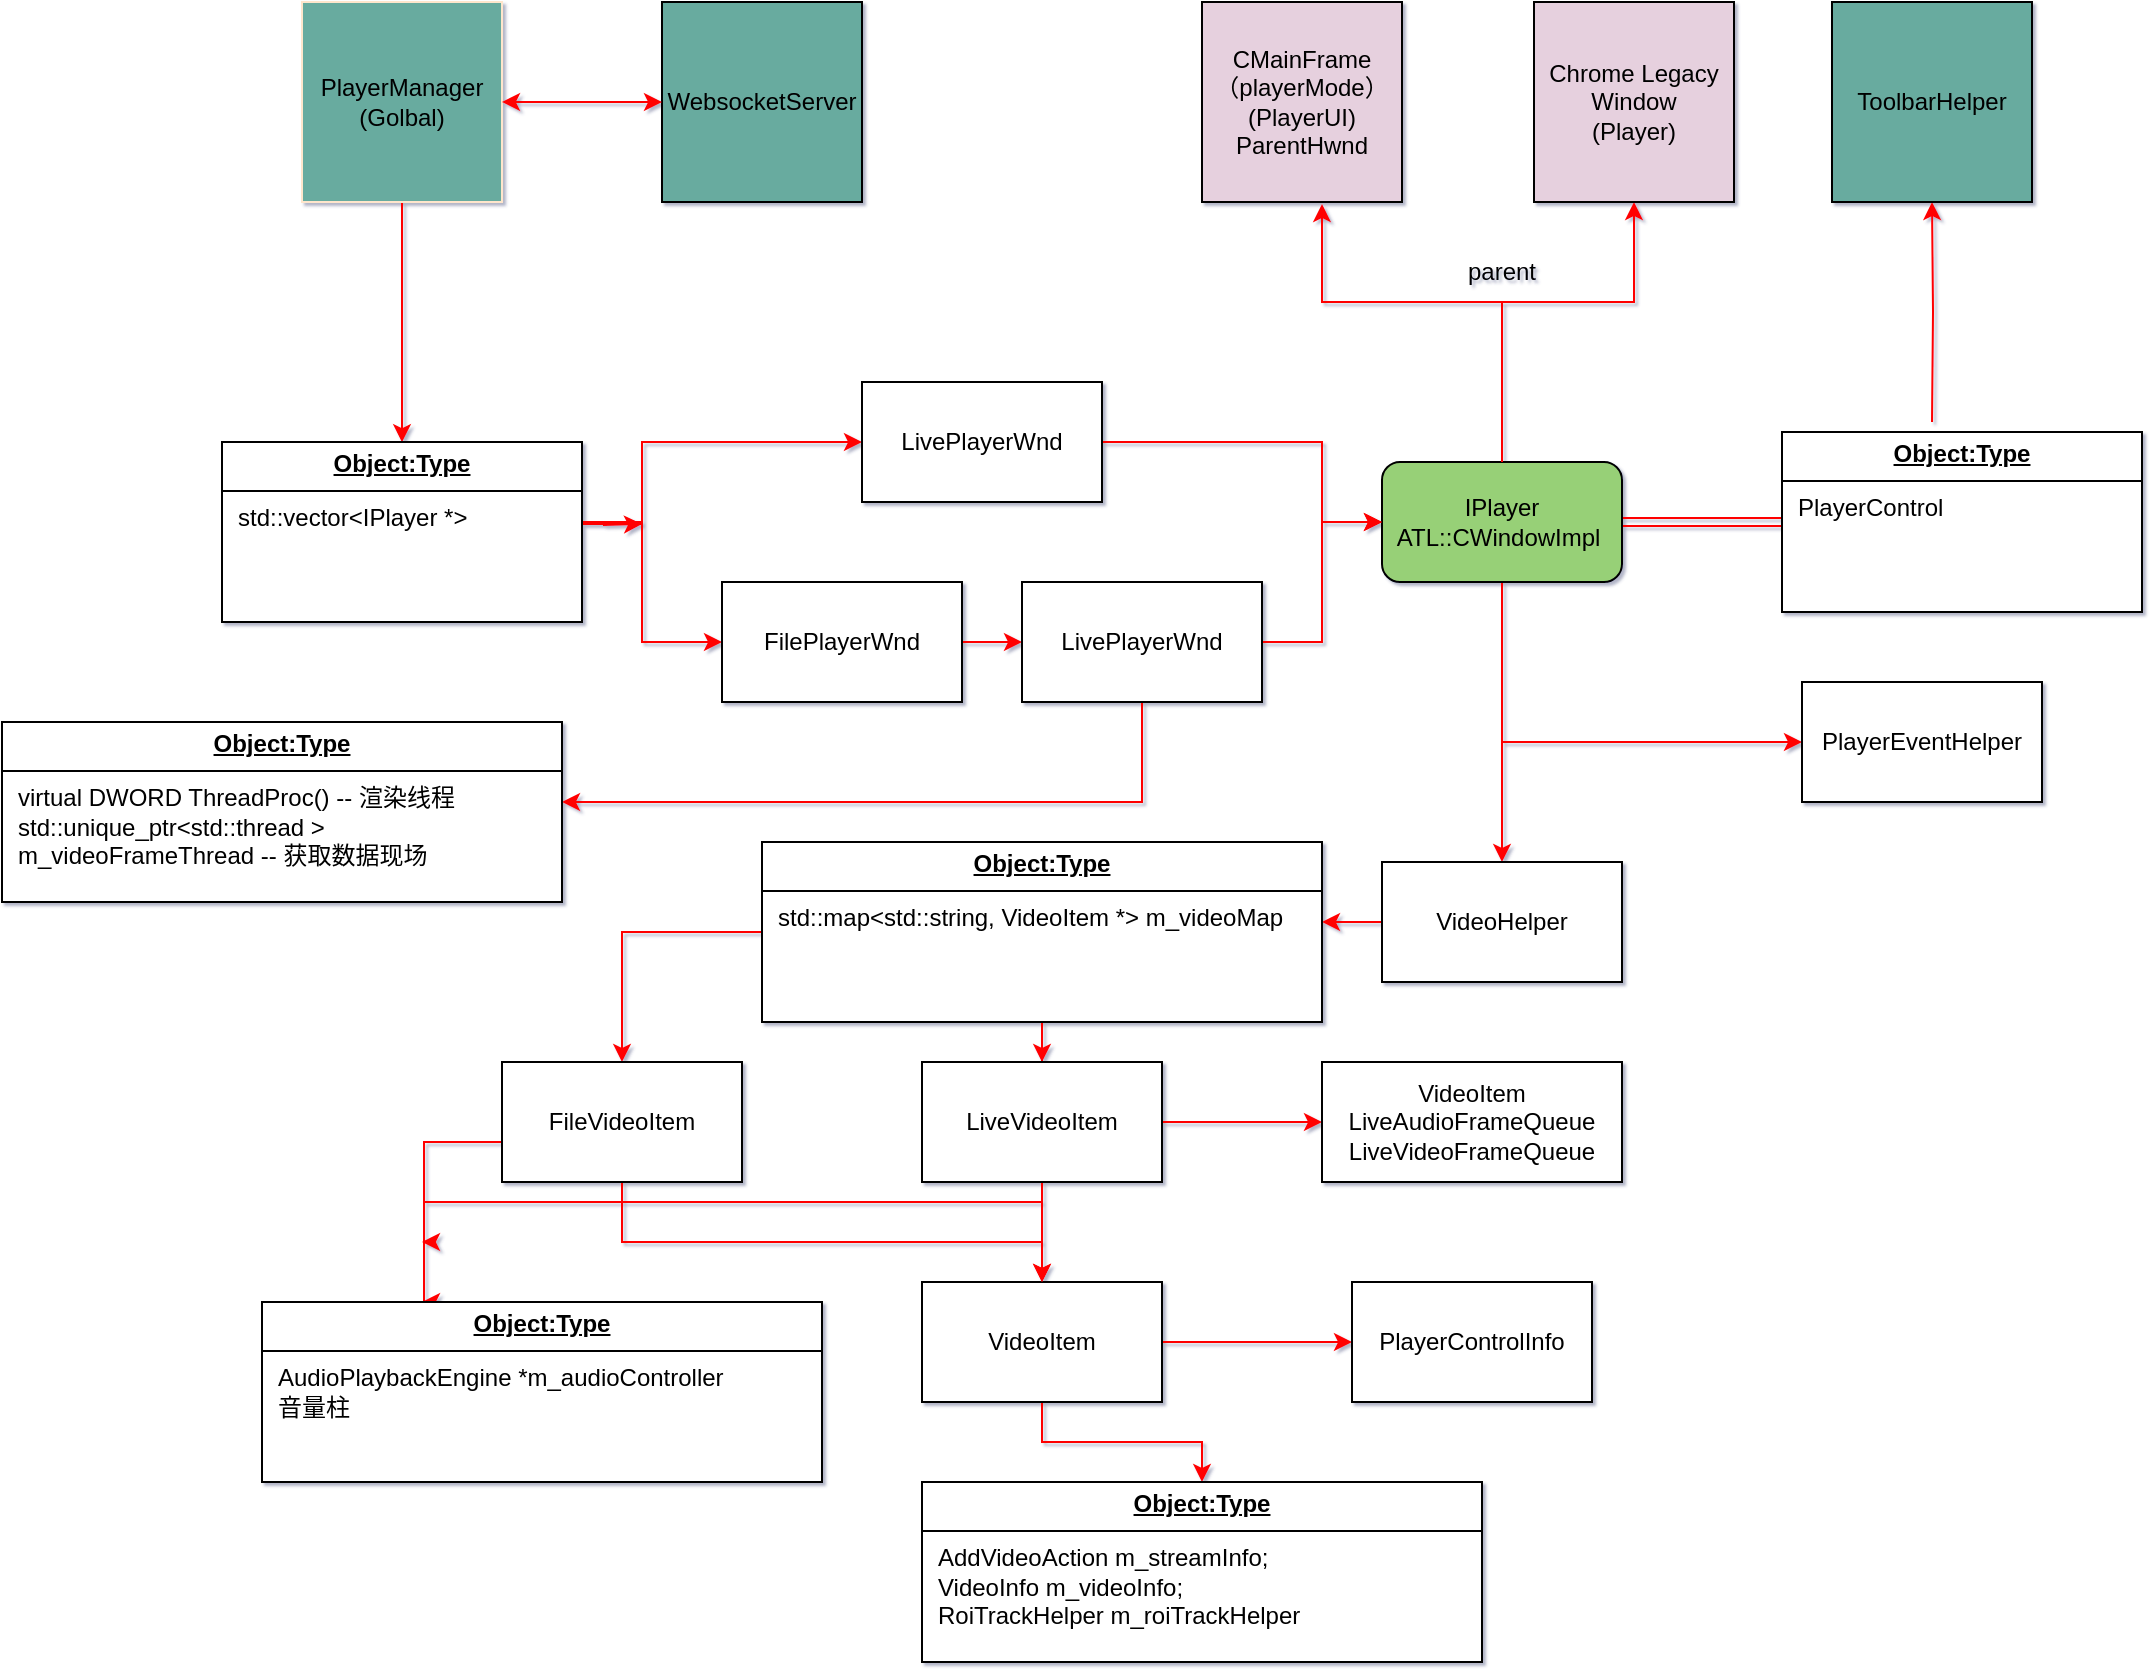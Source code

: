 <mxfile version="26.2.14">
  <diagram name="第 1 页" id="tOgoO4D5vRtlMnHQdVaz">
    <mxGraphModel dx="2253" dy="751" grid="1" gridSize="10" guides="1" tooltips="1" connect="1" arrows="1" fold="1" page="1" pageScale="1" pageWidth="827" pageHeight="1169" background="none" math="0" shadow="1">
      <root>
        <mxCell id="0" />
        <mxCell id="1" parent="0" />
        <mxCell id="REG8_7wBMsoRXyQNgOD0-12" style="edgeStyle=orthogonalEdgeStyle;rounded=0;orthogonalLoop=1;jettySize=auto;html=1;fillColor=#FFE38A;strokeColor=#FF0000;" edge="1" parent="1" source="REG8_7wBMsoRXyQNgOD0-1">
          <mxGeometry relative="1" as="geometry">
            <mxPoint x="80" y="230.089" as="targetPoint" />
            <Array as="points">
              <mxPoint x="80" y="200" />
              <mxPoint x="80" y="200" />
            </Array>
          </mxGeometry>
        </mxCell>
        <mxCell id="REG8_7wBMsoRXyQNgOD0-1" value="PlayerManager&lt;div&gt;(Golbal&lt;span style=&quot;background-color: transparent; color: light-dark(rgb(0, 0, 0), rgb(255, 255, 255));&quot;&gt;)&lt;/span&gt;&lt;/div&gt;" style="whiteSpace=wrap;html=1;aspect=fixed;strokeColor=#FFE6CC;fillColor=#67AB9F;" vertex="1" parent="1">
          <mxGeometry x="30" y="10" width="100" height="100" as="geometry" />
        </mxCell>
        <mxCell id="REG8_7wBMsoRXyQNgOD0-13" value="" style="edgeStyle=orthogonalEdgeStyle;rounded=0;orthogonalLoop=1;jettySize=auto;html=1;fillColor=#FFE38A;strokeColor=#FF0000;" edge="1" parent="1">
          <mxGeometry relative="1" as="geometry">
            <mxPoint x="160" y="270" as="sourcePoint" />
            <mxPoint x="200" y="271" as="targetPoint" />
          </mxGeometry>
        </mxCell>
        <mxCell id="REG8_7wBMsoRXyQNgOD0-14" value="" style="edgeStyle=orthogonalEdgeStyle;rounded=0;orthogonalLoop=1;jettySize=auto;html=1;fillColor=#FFE38A;strokeColor=#FF0000;" edge="1" parent="1" target="REG8_7wBMsoRXyQNgOD0-7">
          <mxGeometry relative="1" as="geometry">
            <mxPoint x="160" y="270" as="sourcePoint" />
            <Array as="points">
              <mxPoint x="160" y="271" />
              <mxPoint x="200" y="271" />
              <mxPoint x="200" y="330" />
            </Array>
          </mxGeometry>
        </mxCell>
        <mxCell id="REG8_7wBMsoRXyQNgOD0-16" style="edgeStyle=orthogonalEdgeStyle;rounded=0;orthogonalLoop=1;jettySize=auto;html=1;fillColor=#FFE38A;strokeColor=#FF0000;" edge="1" parent="1" target="REG8_7wBMsoRXyQNgOD0-6">
          <mxGeometry relative="1" as="geometry">
            <mxPoint x="160" y="270" as="sourcePoint" />
            <Array as="points">
              <mxPoint x="200" y="270" />
              <mxPoint x="200" y="230" />
            </Array>
          </mxGeometry>
        </mxCell>
        <mxCell id="REG8_7wBMsoRXyQNgOD0-21" value="" style="edgeStyle=orthogonalEdgeStyle;rounded=0;orthogonalLoop=1;jettySize=auto;html=1;fillColor=#FFE38A;strokeColor=#FF0000;" edge="1" parent="1" source="REG8_7wBMsoRXyQNgOD0-4" target="REG8_7wBMsoRXyQNgOD0-20">
          <mxGeometry relative="1" as="geometry">
            <Array as="points">
              <mxPoint x="630" y="160" />
              <mxPoint x="696" y="160" />
            </Array>
          </mxGeometry>
        </mxCell>
        <mxCell id="REG8_7wBMsoRXyQNgOD0-45" value="" style="edgeStyle=orthogonalEdgeStyle;rounded=0;orthogonalLoop=1;jettySize=auto;html=1;shape=link;fillColor=#FFE38A;strokeColor=#FF0000;" edge="1" parent="1" source="REG8_7wBMsoRXyQNgOD0-4">
          <mxGeometry relative="1" as="geometry">
            <mxPoint x="770" y="270" as="targetPoint" />
          </mxGeometry>
        </mxCell>
        <mxCell id="REG8_7wBMsoRXyQNgOD0-56" style="edgeStyle=orthogonalEdgeStyle;rounded=0;orthogonalLoop=1;jettySize=auto;html=1;entryX=0;entryY=0.5;entryDx=0;entryDy=0;fillColor=#FFE38A;strokeColor=#FF0000;" edge="1" parent="1" source="REG8_7wBMsoRXyQNgOD0-4" target="REG8_7wBMsoRXyQNgOD0-54">
          <mxGeometry relative="1" as="geometry">
            <Array as="points">
              <mxPoint x="630" y="380" />
            </Array>
          </mxGeometry>
        </mxCell>
        <mxCell id="REG8_7wBMsoRXyQNgOD0-57" style="edgeStyle=orthogonalEdgeStyle;rounded=0;orthogonalLoop=1;jettySize=auto;html=1;fillColor=#FFE38A;strokeColor=#FF0000;" edge="1" parent="1" source="REG8_7wBMsoRXyQNgOD0-4" target="REG8_7wBMsoRXyQNgOD0-52">
          <mxGeometry relative="1" as="geometry" />
        </mxCell>
        <mxCell id="REG8_7wBMsoRXyQNgOD0-4" value="IPlayer&lt;div&gt;ATL::CWindowImpl&amp;nbsp;&lt;/div&gt;" style="rounded=1;whiteSpace=wrap;html=1;fillColor=#97D077;" vertex="1" parent="1">
          <mxGeometry x="570" y="240" width="120" height="60" as="geometry" />
        </mxCell>
        <mxCell id="REG8_7wBMsoRXyQNgOD0-37" value="" style="edgeStyle=orthogonalEdgeStyle;rounded=0;orthogonalLoop=1;jettySize=auto;html=1;fillColor=#FFE38A;strokeColor=#FF0000;" edge="1" parent="1" source="REG8_7wBMsoRXyQNgOD0-6" target="REG8_7wBMsoRXyQNgOD0-4">
          <mxGeometry relative="1" as="geometry">
            <Array as="points">
              <mxPoint x="540" y="230" />
              <mxPoint x="540" y="270" />
            </Array>
          </mxGeometry>
        </mxCell>
        <mxCell id="REG8_7wBMsoRXyQNgOD0-6" value="LivePlayerWnd" style="rounded=0;whiteSpace=wrap;html=1;" vertex="1" parent="1">
          <mxGeometry x="310" y="200" width="120" height="60" as="geometry" />
        </mxCell>
        <mxCell id="REG8_7wBMsoRXyQNgOD0-30" value="" style="edgeStyle=orthogonalEdgeStyle;rounded=0;orthogonalLoop=1;jettySize=auto;html=1;fillColor=#FFE38A;strokeColor=#FF0000;" edge="1" parent="1" source="REG8_7wBMsoRXyQNgOD0-7">
          <mxGeometry relative="1" as="geometry">
            <mxPoint x="390" y="330" as="targetPoint" />
          </mxGeometry>
        </mxCell>
        <mxCell id="REG8_7wBMsoRXyQNgOD0-7" value="FilePlayerWnd" style="rounded=0;whiteSpace=wrap;html=1;" vertex="1" parent="1">
          <mxGeometry x="240" y="300" width="120" height="60" as="geometry" />
        </mxCell>
        <mxCell id="REG8_7wBMsoRXyQNgOD0-17" value="WebsocketServer" style="whiteSpace=wrap;html=1;aspect=fixed;fillColor=#67AB9F;" vertex="1" parent="1">
          <mxGeometry x="210" y="10" width="100" height="100" as="geometry" />
        </mxCell>
        <mxCell id="REG8_7wBMsoRXyQNgOD0-18" value="" style="endArrow=classic;startArrow=classic;html=1;rounded=0;exitX=1;exitY=0.5;exitDx=0;exitDy=0;fillColor=#FFE38A;strokeColor=#FF0000;" edge="1" parent="1" source="REG8_7wBMsoRXyQNgOD0-1">
          <mxGeometry width="50" height="50" relative="1" as="geometry">
            <mxPoint x="160" y="110" as="sourcePoint" />
            <mxPoint x="210" y="60" as="targetPoint" />
            <Array as="points" />
          </mxGeometry>
        </mxCell>
        <mxCell id="REG8_7wBMsoRXyQNgOD0-19" value="CMainFrame&lt;div&gt;（playerMode）&lt;/div&gt;&lt;div&gt;(PlayerUI)&lt;/div&gt;&lt;div&gt;ParentHwnd&lt;/div&gt;" style="whiteSpace=wrap;html=1;aspect=fixed;fillColor=#E6D0DE;" vertex="1" parent="1">
          <mxGeometry x="480" y="10" width="100" height="100" as="geometry" />
        </mxCell>
        <mxCell id="REG8_7wBMsoRXyQNgOD0-20" value="Chrome Legacy Window&lt;div&gt;(Player)&lt;/div&gt;" style="whiteSpace=wrap;html=1;aspect=fixed;fillColor=#E6D0DE;" vertex="1" parent="1">
          <mxGeometry x="646" y="10" width="100" height="100" as="geometry" />
        </mxCell>
        <mxCell id="REG8_7wBMsoRXyQNgOD0-24" value="parent" style="text;html=1;align=center;verticalAlign=middle;whiteSpace=wrap;rounded=0;" vertex="1" parent="1">
          <mxGeometry x="600" y="130" width="60" height="30" as="geometry" />
        </mxCell>
        <mxCell id="REG8_7wBMsoRXyQNgOD0-29" style="edgeStyle=orthogonalEdgeStyle;rounded=0;orthogonalLoop=1;jettySize=auto;html=1;entryX=0.6;entryY=1.01;entryDx=0;entryDy=0;entryPerimeter=0;fillColor=#FFE38A;strokeColor=#FF0000;" edge="1" parent="1" source="REG8_7wBMsoRXyQNgOD0-4" target="REG8_7wBMsoRXyQNgOD0-19">
          <mxGeometry relative="1" as="geometry">
            <Array as="points">
              <mxPoint x="630" y="160" />
              <mxPoint x="540" y="160" />
            </Array>
          </mxGeometry>
        </mxCell>
        <mxCell id="REG8_7wBMsoRXyQNgOD0-38" value="" style="edgeStyle=orthogonalEdgeStyle;rounded=0;orthogonalLoop=1;jettySize=auto;html=1;fillColor=#FFE38A;strokeColor=#FF0000;" edge="1" parent="1" source="REG8_7wBMsoRXyQNgOD0-36" target="REG8_7wBMsoRXyQNgOD0-4">
          <mxGeometry relative="1" as="geometry" />
        </mxCell>
        <mxCell id="REG8_7wBMsoRXyQNgOD0-100" style="edgeStyle=orthogonalEdgeStyle;rounded=0;orthogonalLoop=1;jettySize=auto;html=1;entryX=1;entryY=0.5;entryDx=0;entryDy=0;fillColor=#FFE38A;strokeColor=#FF0000;" edge="1" parent="1">
          <mxGeometry relative="1" as="geometry">
            <mxPoint x="450" y="355" as="sourcePoint" />
            <mxPoint x="160" y="410" as="targetPoint" />
            <Array as="points">
              <mxPoint x="450" y="410" />
            </Array>
          </mxGeometry>
        </mxCell>
        <mxCell id="REG8_7wBMsoRXyQNgOD0-36" value="LivePlayerWnd" style="rounded=0;whiteSpace=wrap;html=1;" vertex="1" parent="1">
          <mxGeometry x="390" y="300" width="120" height="60" as="geometry" />
        </mxCell>
        <mxCell id="REG8_7wBMsoRXyQNgOD0-51" style="edgeStyle=orthogonalEdgeStyle;rounded=0;orthogonalLoop=1;jettySize=auto;html=1;entryX=0.5;entryY=1;entryDx=0;entryDy=0;fillColor=#FFE38A;strokeColor=#FF0000;" edge="1" parent="1" target="REG8_7wBMsoRXyQNgOD0-46">
          <mxGeometry relative="1" as="geometry">
            <mxPoint x="845" y="220" as="sourcePoint" />
          </mxGeometry>
        </mxCell>
        <mxCell id="REG8_7wBMsoRXyQNgOD0-46" value="ToolbarHelper" style="whiteSpace=wrap;html=1;aspect=fixed;fillColor=#67AB9F;" vertex="1" parent="1">
          <mxGeometry x="795" y="10" width="100" height="100" as="geometry" />
        </mxCell>
        <mxCell id="REG8_7wBMsoRXyQNgOD0-59" value="" style="edgeStyle=orthogonalEdgeStyle;rounded=0;orthogonalLoop=1;jettySize=auto;html=1;fillColor=#FFE38A;strokeColor=#FF0000;" edge="1" parent="1" source="REG8_7wBMsoRXyQNgOD0-52" target="REG8_7wBMsoRXyQNgOD0-58">
          <mxGeometry relative="1" as="geometry">
            <Array as="points">
              <mxPoint x="540" y="460" />
              <mxPoint x="540" y="460" />
            </Array>
          </mxGeometry>
        </mxCell>
        <mxCell id="REG8_7wBMsoRXyQNgOD0-52" value="VideoHelper" style="rounded=0;whiteSpace=wrap;html=1;" vertex="1" parent="1">
          <mxGeometry x="570" y="440" width="120" height="60" as="geometry" />
        </mxCell>
        <mxCell id="REG8_7wBMsoRXyQNgOD0-54" value="PlayerEventHelper" style="rounded=0;whiteSpace=wrap;html=1;" vertex="1" parent="1">
          <mxGeometry x="780" y="350" width="120" height="60" as="geometry" />
        </mxCell>
        <mxCell id="REG8_7wBMsoRXyQNgOD0-75" style="edgeStyle=orthogonalEdgeStyle;rounded=0;orthogonalLoop=1;jettySize=auto;html=1;fillColor=#FFE38A;strokeColor=#FF0000;" edge="1" parent="1" source="REG8_7wBMsoRXyQNgOD0-58" target="REG8_7wBMsoRXyQNgOD0-71">
          <mxGeometry relative="1" as="geometry" />
        </mxCell>
        <mxCell id="REG8_7wBMsoRXyQNgOD0-76" value="" style="edgeStyle=orthogonalEdgeStyle;rounded=0;orthogonalLoop=1;jettySize=auto;html=1;fillColor=#FFE38A;strokeColor=#FF0000;" edge="1" parent="1" source="REG8_7wBMsoRXyQNgOD0-58" target="REG8_7wBMsoRXyQNgOD0-70">
          <mxGeometry relative="1" as="geometry" />
        </mxCell>
        <mxCell id="REG8_7wBMsoRXyQNgOD0-58" value="&lt;p style=&quot;margin:0px;margin-top:4px;text-align:center;text-decoration:underline;&quot;&gt;&lt;b&gt;Object:Type&lt;/b&gt;&lt;/p&gt;&lt;hr size=&quot;1&quot; style=&quot;border-style:solid;&quot;&gt;&lt;p style=&quot;margin:0px;margin-left:8px;&quot;&gt;std::map&amp;lt;std::string, VideoItem *&amp;gt; m_videoMap&lt;br&gt;&lt;br&gt;&lt;/p&gt;" style="verticalAlign=top;align=left;overflow=fill;html=1;whiteSpace=wrap;" vertex="1" parent="1">
          <mxGeometry x="260" y="430" width="280" height="90" as="geometry" />
        </mxCell>
        <mxCell id="REG8_7wBMsoRXyQNgOD0-67" value="" style="edgeStyle=orthogonalEdgeStyle;rounded=0;orthogonalLoop=1;jettySize=auto;html=1;fillColor=#FFE38A;strokeColor=#FF0000;" edge="1" parent="1" source="REG8_7wBMsoRXyQNgOD0-60" target="REG8_7wBMsoRXyQNgOD0-66">
          <mxGeometry relative="1" as="geometry" />
        </mxCell>
        <mxCell id="REG8_7wBMsoRXyQNgOD0-94" value="" style="edgeStyle=orthogonalEdgeStyle;rounded=0;orthogonalLoop=1;jettySize=auto;html=1;fillColor=#FFE38A;strokeColor=#FF0000;" edge="1" parent="1" source="REG8_7wBMsoRXyQNgOD0-60" target="REG8_7wBMsoRXyQNgOD0-64">
          <mxGeometry relative="1" as="geometry" />
        </mxCell>
        <mxCell id="REG8_7wBMsoRXyQNgOD0-60" value="VideoItem" style="rounded=0;whiteSpace=wrap;html=1;" vertex="1" parent="1">
          <mxGeometry x="340" y="650" width="120" height="60" as="geometry" />
        </mxCell>
        <mxCell id="REG8_7wBMsoRXyQNgOD0-64" value="&lt;p style=&quot;margin:0px;margin-top:4px;text-align:center;text-decoration:underline;&quot;&gt;&lt;b&gt;Object:Type&lt;/b&gt;&lt;/p&gt;&lt;hr size=&quot;1&quot; style=&quot;border-style:solid;&quot;&gt;&lt;p style=&quot;margin:0px;margin-left:8px;&quot;&gt;AddVideoAction m_streamInfo;&lt;/p&gt;&lt;p style=&quot;margin:0px;margin-left:8px;&quot;&gt;&lt;span style=&quot;white-space: normal;&quot;&gt;VideoInfo m_videoInfo;&lt;/span&gt;&lt;/p&gt;&lt;p style=&quot;margin:0px;margin-left:8px;&quot;&gt;&lt;span style=&quot;white-space: normal;&quot;&gt;RoiTrackHelper m_roiTrackHelper&lt;/span&gt;&lt;/p&gt;&lt;p style=&quot;margin:0px;margin-left:8px;&quot;&gt;&lt;br&gt;&lt;/p&gt;" style="verticalAlign=top;align=left;overflow=fill;html=1;whiteSpace=wrap;" vertex="1" parent="1">
          <mxGeometry x="340" y="750" width="280" height="90" as="geometry" />
        </mxCell>
        <mxCell id="REG8_7wBMsoRXyQNgOD0-66" value="PlayerControlInfo" style="rounded=0;whiteSpace=wrap;html=1;" vertex="1" parent="1">
          <mxGeometry x="555" y="650" width="120" height="60" as="geometry" />
        </mxCell>
        <mxCell id="REG8_7wBMsoRXyQNgOD0-82" value="" style="edgeStyle=orthogonalEdgeStyle;rounded=0;orthogonalLoop=1;jettySize=auto;html=1;fillColor=#FFE38A;strokeColor=#FF0000;" edge="1" parent="1" source="REG8_7wBMsoRXyQNgOD0-70" target="REG8_7wBMsoRXyQNgOD0-81">
          <mxGeometry relative="1" as="geometry" />
        </mxCell>
        <mxCell id="REG8_7wBMsoRXyQNgOD0-93" value="" style="edgeStyle=orthogonalEdgeStyle;rounded=0;orthogonalLoop=1;jettySize=auto;html=1;fillColor=#FFE38A;strokeColor=#FF0000;" edge="1" parent="1" source="REG8_7wBMsoRXyQNgOD0-70" target="REG8_7wBMsoRXyQNgOD0-60">
          <mxGeometry relative="1" as="geometry" />
        </mxCell>
        <mxCell id="REG8_7wBMsoRXyQNgOD0-97" style="edgeStyle=orthogonalEdgeStyle;rounded=0;orthogonalLoop=1;jettySize=auto;html=1;fillColor=#FFE38A;strokeColor=#FF0000;" edge="1" parent="1" source="REG8_7wBMsoRXyQNgOD0-70">
          <mxGeometry relative="1" as="geometry">
            <mxPoint x="90" y="630" as="targetPoint" />
            <Array as="points">
              <mxPoint x="400" y="610" />
              <mxPoint x="91" y="610" />
            </Array>
          </mxGeometry>
        </mxCell>
        <mxCell id="REG8_7wBMsoRXyQNgOD0-70" value="LiveVideoItem" style="rounded=0;whiteSpace=wrap;html=1;" vertex="1" parent="1">
          <mxGeometry x="340" y="540" width="120" height="60" as="geometry" />
        </mxCell>
        <mxCell id="REG8_7wBMsoRXyQNgOD0-92" style="edgeStyle=orthogonalEdgeStyle;rounded=0;orthogonalLoop=1;jettySize=auto;html=1;entryX=0.5;entryY=0;entryDx=0;entryDy=0;fillColor=#FFE38A;strokeColor=#FF0000;" edge="1" parent="1" source="REG8_7wBMsoRXyQNgOD0-71" target="REG8_7wBMsoRXyQNgOD0-60">
          <mxGeometry relative="1" as="geometry">
            <Array as="points">
              <mxPoint x="190" y="630" />
              <mxPoint x="400" y="630" />
            </Array>
          </mxGeometry>
        </mxCell>
        <mxCell id="REG8_7wBMsoRXyQNgOD0-96" style="edgeStyle=orthogonalEdgeStyle;rounded=0;orthogonalLoop=1;jettySize=auto;html=1;fillColor=#FFE38A;strokeColor=#FF0000;" edge="1" parent="1">
          <mxGeometry relative="1" as="geometry">
            <mxPoint x="90" y="660" as="targetPoint" />
            <mxPoint x="130" y="580" as="sourcePoint" />
            <Array as="points">
              <mxPoint x="91" y="580" />
            </Array>
          </mxGeometry>
        </mxCell>
        <mxCell id="REG8_7wBMsoRXyQNgOD0-71" value="FileVideoItem" style="rounded=0;whiteSpace=wrap;html=1;" vertex="1" parent="1">
          <mxGeometry x="130" y="540" width="120" height="60" as="geometry" />
        </mxCell>
        <mxCell id="REG8_7wBMsoRXyQNgOD0-81" value="VideoItem&lt;div&gt;LiveAudioFrameQueue&lt;/div&gt;&lt;div&gt;LiveVideoFrameQueue&lt;/div&gt;" style="rounded=0;whiteSpace=wrap;html=1;" vertex="1" parent="1">
          <mxGeometry x="540" y="540" width="150" height="60" as="geometry" />
        </mxCell>
        <mxCell id="REG8_7wBMsoRXyQNgOD0-85" value="&lt;p style=&quot;margin:0px;margin-top:4px;text-align:center;text-decoration:underline;&quot;&gt;&lt;b&gt;Object:Type&lt;/b&gt;&lt;/p&gt;&lt;hr size=&quot;1&quot; style=&quot;border-style:solid;&quot;&gt;&lt;p style=&quot;margin:0px;margin-left:8px;&quot;&gt;&lt;span style=&quot;text-align: center;&quot;&gt;std::vector&amp;lt;IPlayer *&amp;gt;&lt;/span&gt;&lt;/p&gt;&lt;p style=&quot;margin:0px;margin-left:8px;&quot;&gt;&lt;br&gt;&lt;/p&gt;" style="verticalAlign=top;align=left;overflow=fill;html=1;whiteSpace=wrap;" vertex="1" parent="1">
          <mxGeometry x="-10" y="230" width="180" height="90" as="geometry" />
        </mxCell>
        <mxCell id="REG8_7wBMsoRXyQNgOD0-86" value="&lt;p style=&quot;margin:0px;margin-top:4px;text-align:center;text-decoration:underline;&quot;&gt;&lt;b&gt;Object:Type&lt;/b&gt;&lt;/p&gt;&lt;hr size=&quot;1&quot; style=&quot;border-style:solid;&quot;&gt;&lt;p style=&quot;margin:0px;margin-left:8px;&quot;&gt;&lt;span style=&quot;text-align: center;&quot;&gt;PlayerControl&lt;/span&gt;&lt;/p&gt;&lt;p style=&quot;margin:0px;margin-left:8px;&quot;&gt;&lt;br&gt;&lt;/p&gt;" style="verticalAlign=top;align=left;overflow=fill;html=1;whiteSpace=wrap;" vertex="1" parent="1">
          <mxGeometry x="770" y="225" width="180" height="90" as="geometry" />
        </mxCell>
        <mxCell id="REG8_7wBMsoRXyQNgOD0-95" value="&lt;p style=&quot;margin:0px;margin-top:4px;text-align:center;text-decoration:underline;&quot;&gt;&lt;b&gt;Object:Type&lt;/b&gt;&lt;/p&gt;&lt;hr size=&quot;1&quot; style=&quot;border-style:solid;&quot;&gt;&lt;p style=&quot;margin:0px;margin-left:8px;&quot;&gt;AudioPlaybackEngine *m_audioController&lt;/p&gt;&lt;p style=&quot;margin:0px;margin-left:8px;&quot;&gt;音量柱&lt;/p&gt;&lt;p style=&quot;margin:0px;margin-left:8px;&quot;&gt;&lt;br&gt;&lt;/p&gt;" style="verticalAlign=top;align=left;overflow=fill;html=1;whiteSpace=wrap;" vertex="1" parent="1">
          <mxGeometry x="10" y="660" width="280" height="90" as="geometry" />
        </mxCell>
        <mxCell id="REG8_7wBMsoRXyQNgOD0-98" value="&lt;p style=&quot;margin: 4px 0px 0px; text-align: center; text-decoration: underline;&quot;&gt;&lt;b&gt;Object:Type&lt;/b&gt;&lt;/p&gt;&lt;hr size=&quot;1&quot; style=&quot;border-style:solid;&quot;&gt;&lt;p style=&quot;margin:0px;margin-left:8px;&quot;&gt;virtual DWORD ThreadProc() -- 渲染线程&lt;/p&gt;&lt;p style=&quot;margin:0px;margin-left:8px;&quot;&gt;std::unique_ptr&amp;lt;std::thread &amp;gt; m_videoFrameThread -- 获取数据现场&lt;/p&gt;" style="verticalAlign=top;align=left;overflow=fill;html=1;whiteSpace=wrap;" vertex="1" parent="1">
          <mxGeometry x="-120" y="370" width="280" height="90" as="geometry" />
        </mxCell>
      </root>
    </mxGraphModel>
  </diagram>
</mxfile>
